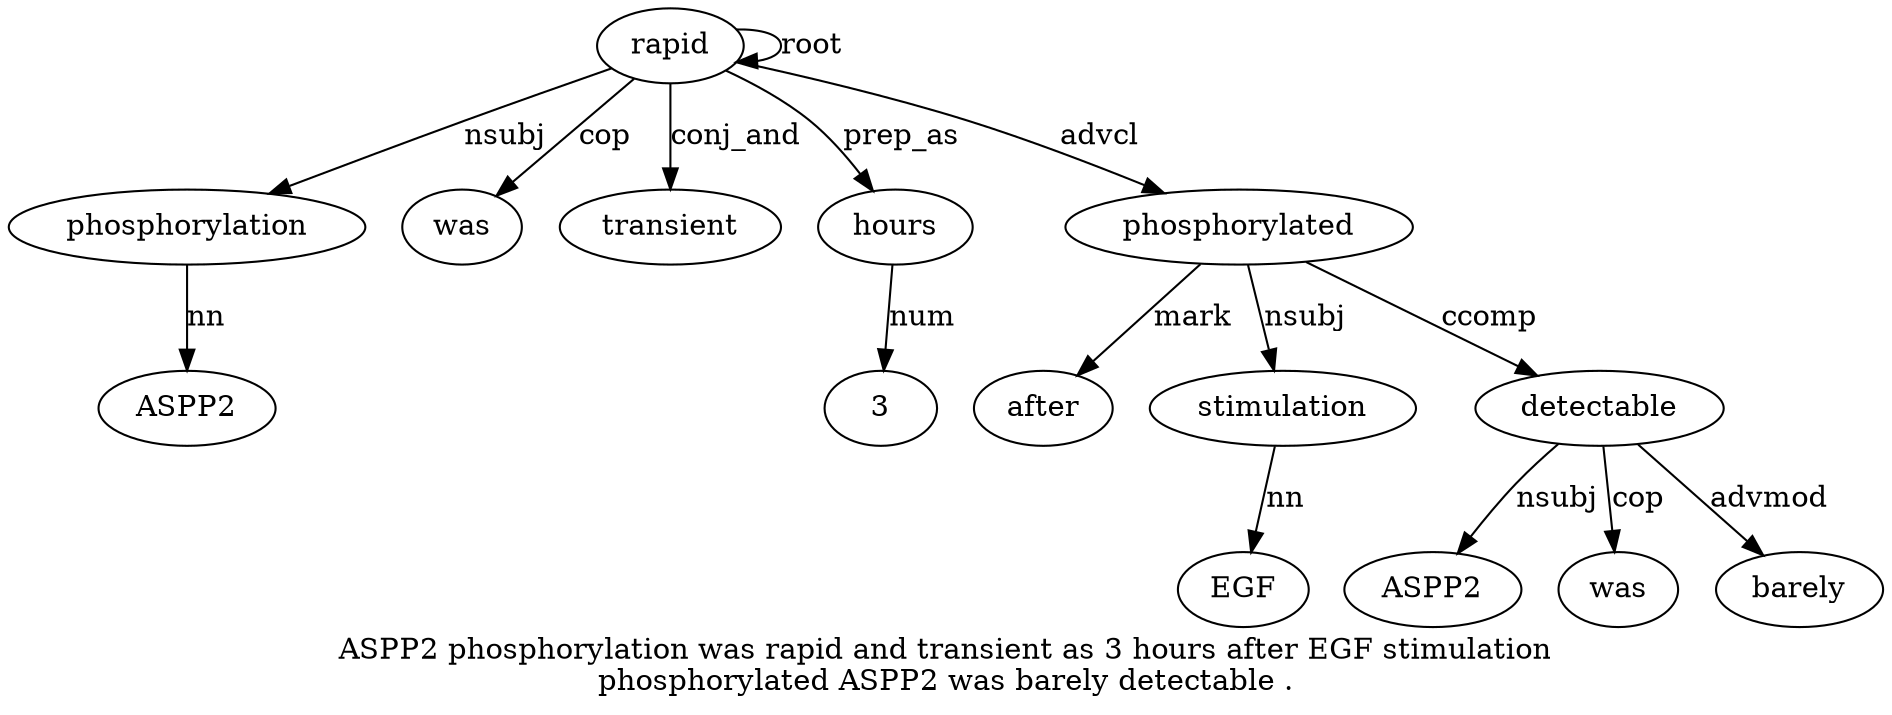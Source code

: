digraph "ASPP2 phosphorylation was rapid and transient as 3 hours after EGF stimulation phosphorylated ASPP2 was barely detectable ." {
label="ASPP2 phosphorylation was rapid and transient as 3 hours after EGF stimulation
phosphorylated ASPP2 was barely detectable .";
phosphorylation2 [style=filled, fillcolor=white, label=phosphorylation];
ASPP21 [style=filled, fillcolor=white, label=ASPP2];
phosphorylation2 -> ASPP21  [label=nn];
rapid4 [style=filled, fillcolor=white, label=rapid];
rapid4 -> phosphorylation2  [label=nsubj];
was3 [style=filled, fillcolor=white, label=was];
rapid4 -> was3  [label=cop];
rapid4 -> rapid4  [label=root];
transient6 [style=filled, fillcolor=white, label=transient];
rapid4 -> transient6  [label=conj_and];
hours9 [style=filled, fillcolor=white, label=hours];
38 [style=filled, fillcolor=white, label=3];
hours9 -> 38  [label=num];
rapid4 -> hours9  [label=prep_as];
phosphorylated13 [style=filled, fillcolor=white, label=phosphorylated];
after10 [style=filled, fillcolor=white, label=after];
phosphorylated13 -> after10  [label=mark];
stimulation12 [style=filled, fillcolor=white, label=stimulation];
EGF11 [style=filled, fillcolor=white, label=EGF];
stimulation12 -> EGF11  [label=nn];
phosphorylated13 -> stimulation12  [label=nsubj];
rapid4 -> phosphorylated13  [label=advcl];
detectable17 [style=filled, fillcolor=white, label=detectable];
ASPP214 [style=filled, fillcolor=white, label=ASPP2];
detectable17 -> ASPP214  [label=nsubj];
was15 [style=filled, fillcolor=white, label=was];
detectable17 -> was15  [label=cop];
barely16 [style=filled, fillcolor=white, label=barely];
detectable17 -> barely16  [label=advmod];
phosphorylated13 -> detectable17  [label=ccomp];
}
